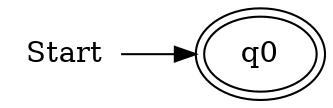 digraph G {
    rankdir=LR;    
    Start->q0;
    Start [shape = plaintext];
    q0 [ peripheries = 2 ];
}
